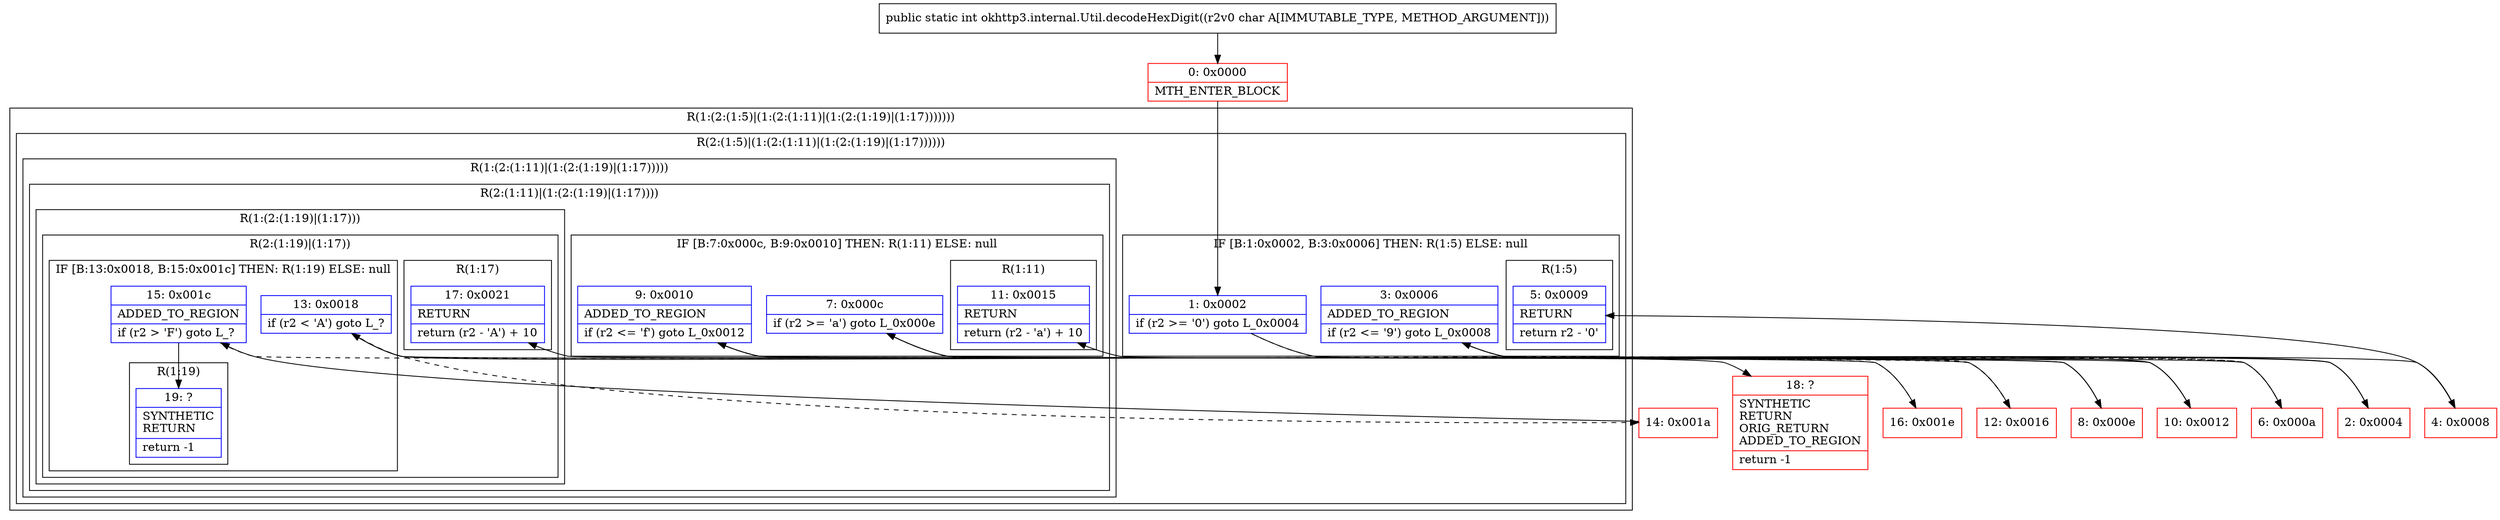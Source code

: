 digraph "CFG forokhttp3.internal.Util.decodeHexDigit(C)I" {
subgraph cluster_Region_401616037 {
label = "R(1:(2:(1:5)|(1:(2:(1:11)|(1:(2:(1:19)|(1:17)))))))";
node [shape=record,color=blue];
subgraph cluster_Region_173321653 {
label = "R(2:(1:5)|(1:(2:(1:11)|(1:(2:(1:19)|(1:17))))))";
node [shape=record,color=blue];
subgraph cluster_IfRegion_4130750 {
label = "IF [B:1:0x0002, B:3:0x0006] THEN: R(1:5) ELSE: null";
node [shape=record,color=blue];
Node_1 [shape=record,label="{1\:\ 0x0002|if (r2 \>= '0') goto L_0x0004\l}"];
Node_3 [shape=record,label="{3\:\ 0x0006|ADDED_TO_REGION\l|if (r2 \<= '9') goto L_0x0008\l}"];
subgraph cluster_Region_1285089018 {
label = "R(1:5)";
node [shape=record,color=blue];
Node_5 [shape=record,label="{5\:\ 0x0009|RETURN\l|return r2 \- '0'\l}"];
}
}
subgraph cluster_Region_1511747272 {
label = "R(1:(2:(1:11)|(1:(2:(1:19)|(1:17)))))";
node [shape=record,color=blue];
subgraph cluster_Region_1963804987 {
label = "R(2:(1:11)|(1:(2:(1:19)|(1:17))))";
node [shape=record,color=blue];
subgraph cluster_IfRegion_234332883 {
label = "IF [B:7:0x000c, B:9:0x0010] THEN: R(1:11) ELSE: null";
node [shape=record,color=blue];
Node_7 [shape=record,label="{7\:\ 0x000c|if (r2 \>= 'a') goto L_0x000e\l}"];
Node_9 [shape=record,label="{9\:\ 0x0010|ADDED_TO_REGION\l|if (r2 \<= 'f') goto L_0x0012\l}"];
subgraph cluster_Region_106117793 {
label = "R(1:11)";
node [shape=record,color=blue];
Node_11 [shape=record,label="{11\:\ 0x0015|RETURN\l|return (r2 \- 'a') + 10\l}"];
}
}
subgraph cluster_Region_121600397 {
label = "R(1:(2:(1:19)|(1:17)))";
node [shape=record,color=blue];
subgraph cluster_Region_417639616 {
label = "R(2:(1:19)|(1:17))";
node [shape=record,color=blue];
subgraph cluster_IfRegion_682976309 {
label = "IF [B:13:0x0018, B:15:0x001c] THEN: R(1:19) ELSE: null";
node [shape=record,color=blue];
Node_13 [shape=record,label="{13\:\ 0x0018|if (r2 \< 'A') goto L_?\l}"];
Node_15 [shape=record,label="{15\:\ 0x001c|ADDED_TO_REGION\l|if (r2 \> 'F') goto L_?\l}"];
subgraph cluster_Region_934073776 {
label = "R(1:19)";
node [shape=record,color=blue];
Node_19 [shape=record,label="{19\:\ ?|SYNTHETIC\lRETURN\l|return \-1\l}"];
}
}
subgraph cluster_Region_1268982233 {
label = "R(1:17)";
node [shape=record,color=blue];
Node_17 [shape=record,label="{17\:\ 0x0021|RETURN\l|return (r2 \- 'A') + 10\l}"];
}
}
}
}
}
}
}
Node_0 [shape=record,color=red,label="{0\:\ 0x0000|MTH_ENTER_BLOCK\l}"];
Node_2 [shape=record,color=red,label="{2\:\ 0x0004}"];
Node_4 [shape=record,color=red,label="{4\:\ 0x0008}"];
Node_6 [shape=record,color=red,label="{6\:\ 0x000a}"];
Node_8 [shape=record,color=red,label="{8\:\ 0x000e}"];
Node_10 [shape=record,color=red,label="{10\:\ 0x0012}"];
Node_12 [shape=record,color=red,label="{12\:\ 0x0016}"];
Node_14 [shape=record,color=red,label="{14\:\ 0x001a}"];
Node_16 [shape=record,color=red,label="{16\:\ 0x001e}"];
Node_18 [shape=record,color=red,label="{18\:\ ?|SYNTHETIC\lRETURN\lORIG_RETURN\lADDED_TO_REGION\l|return \-1\l}"];
MethodNode[shape=record,label="{public static int okhttp3.internal.Util.decodeHexDigit((r2v0 char A[IMMUTABLE_TYPE, METHOD_ARGUMENT])) }"];
MethodNode -> Node_0;
Node_1 -> Node_2;
Node_1 -> Node_6[style=dashed];
Node_3 -> Node_4;
Node_3 -> Node_6[style=dashed];
Node_7 -> Node_8;
Node_7 -> Node_12[style=dashed];
Node_9 -> Node_10;
Node_9 -> Node_12[style=dashed];
Node_13 -> Node_14[style=dashed];
Node_13 -> Node_18;
Node_15 -> Node_16[style=dashed];
Node_15 -> Node_19;
Node_0 -> Node_1;
Node_2 -> Node_3;
Node_4 -> Node_5;
Node_6 -> Node_7;
Node_8 -> Node_9;
Node_10 -> Node_11;
Node_12 -> Node_13;
Node_14 -> Node_15;
Node_16 -> Node_17;
}

